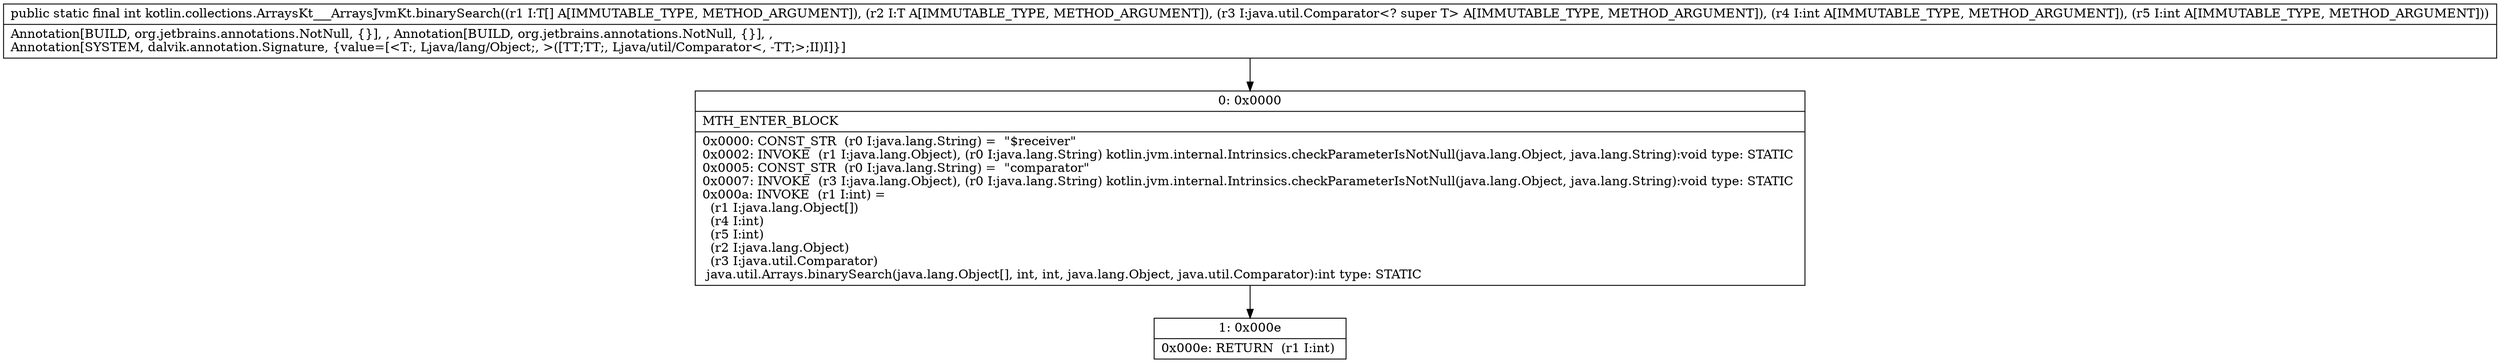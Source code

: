 digraph "CFG forkotlin.collections.ArraysKt___ArraysJvmKt.binarySearch([Ljava\/lang\/Object;Ljava\/lang\/Object;Ljava\/util\/Comparator;II)I" {
Node_0 [shape=record,label="{0\:\ 0x0000|MTH_ENTER_BLOCK\l|0x0000: CONST_STR  (r0 I:java.lang.String) =  \"$receiver\" \l0x0002: INVOKE  (r1 I:java.lang.Object), (r0 I:java.lang.String) kotlin.jvm.internal.Intrinsics.checkParameterIsNotNull(java.lang.Object, java.lang.String):void type: STATIC \l0x0005: CONST_STR  (r0 I:java.lang.String) =  \"comparator\" \l0x0007: INVOKE  (r3 I:java.lang.Object), (r0 I:java.lang.String) kotlin.jvm.internal.Intrinsics.checkParameterIsNotNull(java.lang.Object, java.lang.String):void type: STATIC \l0x000a: INVOKE  (r1 I:int) = \l  (r1 I:java.lang.Object[])\l  (r4 I:int)\l  (r5 I:int)\l  (r2 I:java.lang.Object)\l  (r3 I:java.util.Comparator)\l java.util.Arrays.binarySearch(java.lang.Object[], int, int, java.lang.Object, java.util.Comparator):int type: STATIC \l}"];
Node_1 [shape=record,label="{1\:\ 0x000e|0x000e: RETURN  (r1 I:int) \l}"];
MethodNode[shape=record,label="{public static final int kotlin.collections.ArraysKt___ArraysJvmKt.binarySearch((r1 I:T[] A[IMMUTABLE_TYPE, METHOD_ARGUMENT]), (r2 I:T A[IMMUTABLE_TYPE, METHOD_ARGUMENT]), (r3 I:java.util.Comparator\<? super T\> A[IMMUTABLE_TYPE, METHOD_ARGUMENT]), (r4 I:int A[IMMUTABLE_TYPE, METHOD_ARGUMENT]), (r5 I:int A[IMMUTABLE_TYPE, METHOD_ARGUMENT]))  | Annotation[BUILD, org.jetbrains.annotations.NotNull, \{\}], , Annotation[BUILD, org.jetbrains.annotations.NotNull, \{\}], , \lAnnotation[SYSTEM, dalvik.annotation.Signature, \{value=[\<T:, Ljava\/lang\/Object;, \>([TT;TT;, Ljava\/util\/Comparator\<, \-TT;\>;II)I]\}]\l}"];
MethodNode -> Node_0;
Node_0 -> Node_1;
}

